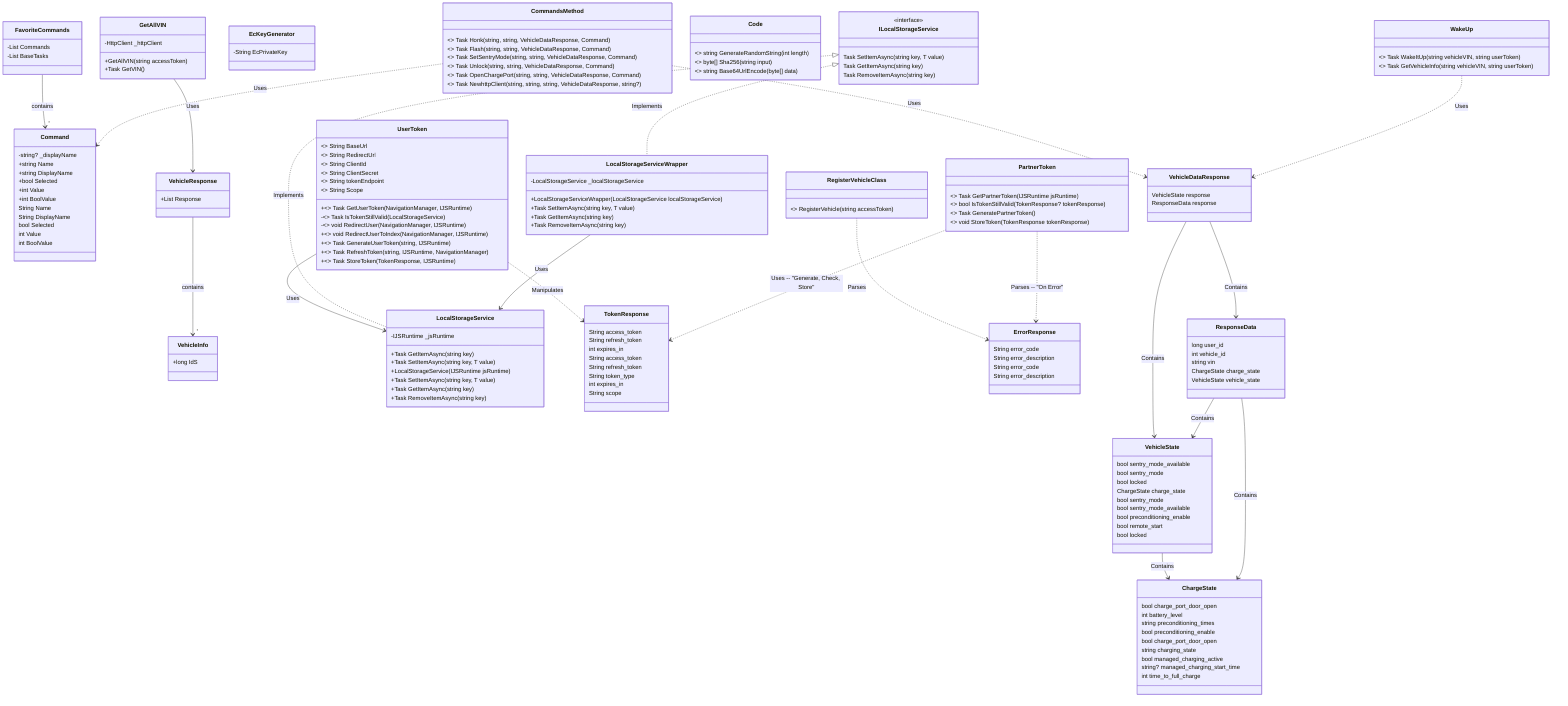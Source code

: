 classDiagram
    class FavoriteCommands {
        -List<Command> Commands
        -List<string> BaseTasks
    }
    
    class Command {
        -string? _displayName
        +string Name
        +string DisplayName
        +bool Selected
        +int Value
        +int BoolValue
    }
    
    FavoriteCommands --> "*" Command : contains

    class GetAllVIN {
        -HttpClient _httpClient
        +GetAllVIN(string accessToken)
        +Task<string?> GetVIN()
    }

    class VehicleResponse {
        +List<VehicleInfo> Response
    }

    class VehicleInfo {
        +long IdS
    }
    
    GetAllVIN --> VehicleResponse : Uses
    VehicleResponse --> "*" VehicleInfo : contains

    class UserToken {
        <<static>> String BaseUrl
        <<static>> String RedirectUrl
        <<static>> String ClientId
        <<static>> String ClientSecret
        <<static>> String tokenEndpoint
        <<static>> String Scope
        +<<static>> Task<string?> GetUserToken(NavigationManager, IJSRuntime)
        -<<static>> Task<bool> IsTokenStillValid(LocalStorageService)
        -<<static>> void RedirectUser(NavigationManager, IJSRuntime)
        +<<static>> void RedirectUserToIndex(NavigationManager, IJSRuntime)
        +<<static>> Task<string?> GenerateUserToken(string, IJSRuntime)
        +<<static>> Task<string?> RefreshToken(string, IJSRuntime, NavigationManager)
        +<<static>> Task<string> StoreToken(TokenResponse, IJSRuntime)
    }
    
    class LocalStorageService {
        +Task<T> GetItemAsync<T>(string key)
        +Task SetItemAsync<T>(string key, T value)
    }
    
    class TokenResponse {
        String access_token
        String refresh_token
        int expires_in
    }

    UserToken --> LocalStorageService : Uses
    UserToken ..> TokenResponse : Manipulates

    class RegisterVehicleClass {
        <<static>> RegisterVehicle(string accessToken)
    }
    
    class ErrorResponse {
        String error_code
        String error_description
    }

    RegisterVehicleClass ..> ErrorResponse : Parses

    class PartnerToken {
        <<static>> Task<string?> GetPartnerToken(IJSRuntime jsRuntime)
        <<static>> bool IsTokenStillValid(TokenResponse? tokenResponse)
        <<static>> Task<string?> GeneratePartnerToken()
        <<static>> void StoreToken(TokenResponse tokenResponse)
    }
    
    class TokenResponse {
        String access_token
        String refresh_token
        String token_type
        int expires_in
        String scope
    }
    
    class ErrorResponse {
        String error_code
        String error_description
    }

    PartnerToken ..> TokenResponse : Uses -- "Generate, Check, Store"
    PartnerToken ..> ErrorResponse : Parses -- "On Error"

    class EcKeyGenerator {
        -String EcPrivateKey
    }

    class CommandsMethod {
        <<static>> Task Honk(string, string, VehicleDataResponse, Command)
        <<static>> Task Flash(string, string, VehicleDataResponse, Command)
        <<static>> Task SetSentryMode(string, string, VehicleDataResponse, Command)
        <<static>> Task Unlock(string, string, VehicleDataResponse, Command)
        <<static>> Task OpenChargePort(string, string, VehicleDataResponse, Command)
        <<static>> Task<string?> NewhttpClient(string, string, string, VehicleDataResponse, string?)
    }
    
    class VehicleDataResponse {
        VehicleState response
    }
    
    class VehicleState {
        bool sentry_mode_available
        bool sentry_mode
        bool locked
        ChargeState charge_state
    }
    
    class ChargeState {
        bool charge_port_door_open
    }
    
    class Command {
        String Name
        String DisplayName
        bool Selected
        int Value
        int BoolValue
    }

    CommandsMethod ..> VehicleDataResponse : Uses
    CommandsMethod ..> Command : Uses
    VehicleDataResponse --> VehicleState : Contains
    VehicleState --> ChargeState : Contains

    class Code {
        <<static>> string GenerateRandomString(int length)
        <<static>> byte[] Sha256(string input)
        <<static>> string Base64UrlEncode(byte[] data)
    }
    class WakeUp {
        <<static>> Task<VehicleDataResponse?> WakeItUp(string vehicleVIN, string userToken)
        <<static>> Task<VehicleDataResponse?> GetVehicleInfo(string vehicleVIN, string userToken)
    }
    
    class VehicleDataResponse {
        ResponseData response
    }
    
    class ResponseData {
        long user_id
        int vehicle_id
        string vin
        ChargeState charge_state
        VehicleState vehicle_state
    }
    
    class ChargeState {
        int battery_level
        string preconditioning_times
        bool preconditioning_enable
        bool charge_port_door_open
        string charging_state
        bool managed_charging_active
        string? managed_charging_start_time
        int time_to_full_charge
    }
    
    class VehicleState {
        bool sentry_mode
        bool sentry_mode_available
        bool preconditioning_enable
        bool remote_start
        bool locked
    }

    WakeUp ..> VehicleDataResponse : Uses
    VehicleDataResponse --> ResponseData : Contains
    ResponseData --> ChargeState : Contains
    ResponseData --> VehicleState : Contains

    class ILocalStorageService {
        <<interface>> 
        Task SetItemAsync<T>(string key, T value)
        Task<T?> GetItemAsync<T>(string key)
        Task RemoveItemAsync(string key)
    }
    
    class LocalStorageService {
        -IJSRuntime _jsRuntime
        +LocalStorageService(IJSRuntime jsRuntime)
        +Task SetItemAsync<T>(string key, T value)
        +Task<T?> GetItemAsync<T>(string key)
        +Task RemoveItemAsync(string key)
    }
    
    class LocalStorageServiceWrapper {
        -LocalStorageService _localStorageService
        +LocalStorageServiceWrapper(LocalStorageService localStorageService)
        +Task SetItemAsync<T>(string key, T value)
        +Task<T?> GetItemAsync<T>(string key)
        +Task RemoveItemAsync(string key)
    }

    ILocalStorageService <|.. LocalStorageService : Implements
    ILocalStorageService <|.. LocalStorageServiceWrapper : Implements
    LocalStorageServiceWrapper --> LocalStorageService : Uses